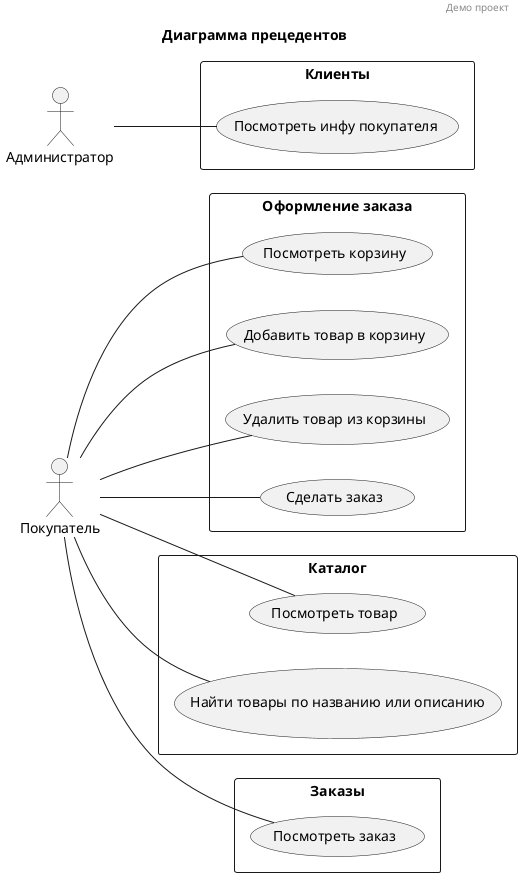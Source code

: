 @startuml

header Демо проект
title Диаграмма прецедентов

left to right direction

rectangle "Оформление заказа" {
  usecase "Посмотреть корзину" as show_cart
  usecase "Добавить товар в корзину" as add_to_cart
  usecase "Удалить товар из корзины" as remove_from_cart
  usecase "Сделать заказ" as register_order
}

rectangle "Каталог" {
  usecase "Посмотреть товар" as show_product
  usecase "Найти товары по названию или описанию" as search_products
}

rectangle "Заказы" {
  usecase "Посмотреть заказ" as show_order
}

rectangle "Клиенты" {
  usecase "Посмотреть инфу покупателя" as show_customer
}

actor "Покупатель" as сlient
сlient -- show_cart
сlient -- add_to_cart
сlient -- remove_from_cart
сlient -- register_order
сlient -- show_product
сlient -- search_products
сlient -- show_order


actor "Администратор" as admin
admin -- show_customer

@enduml
